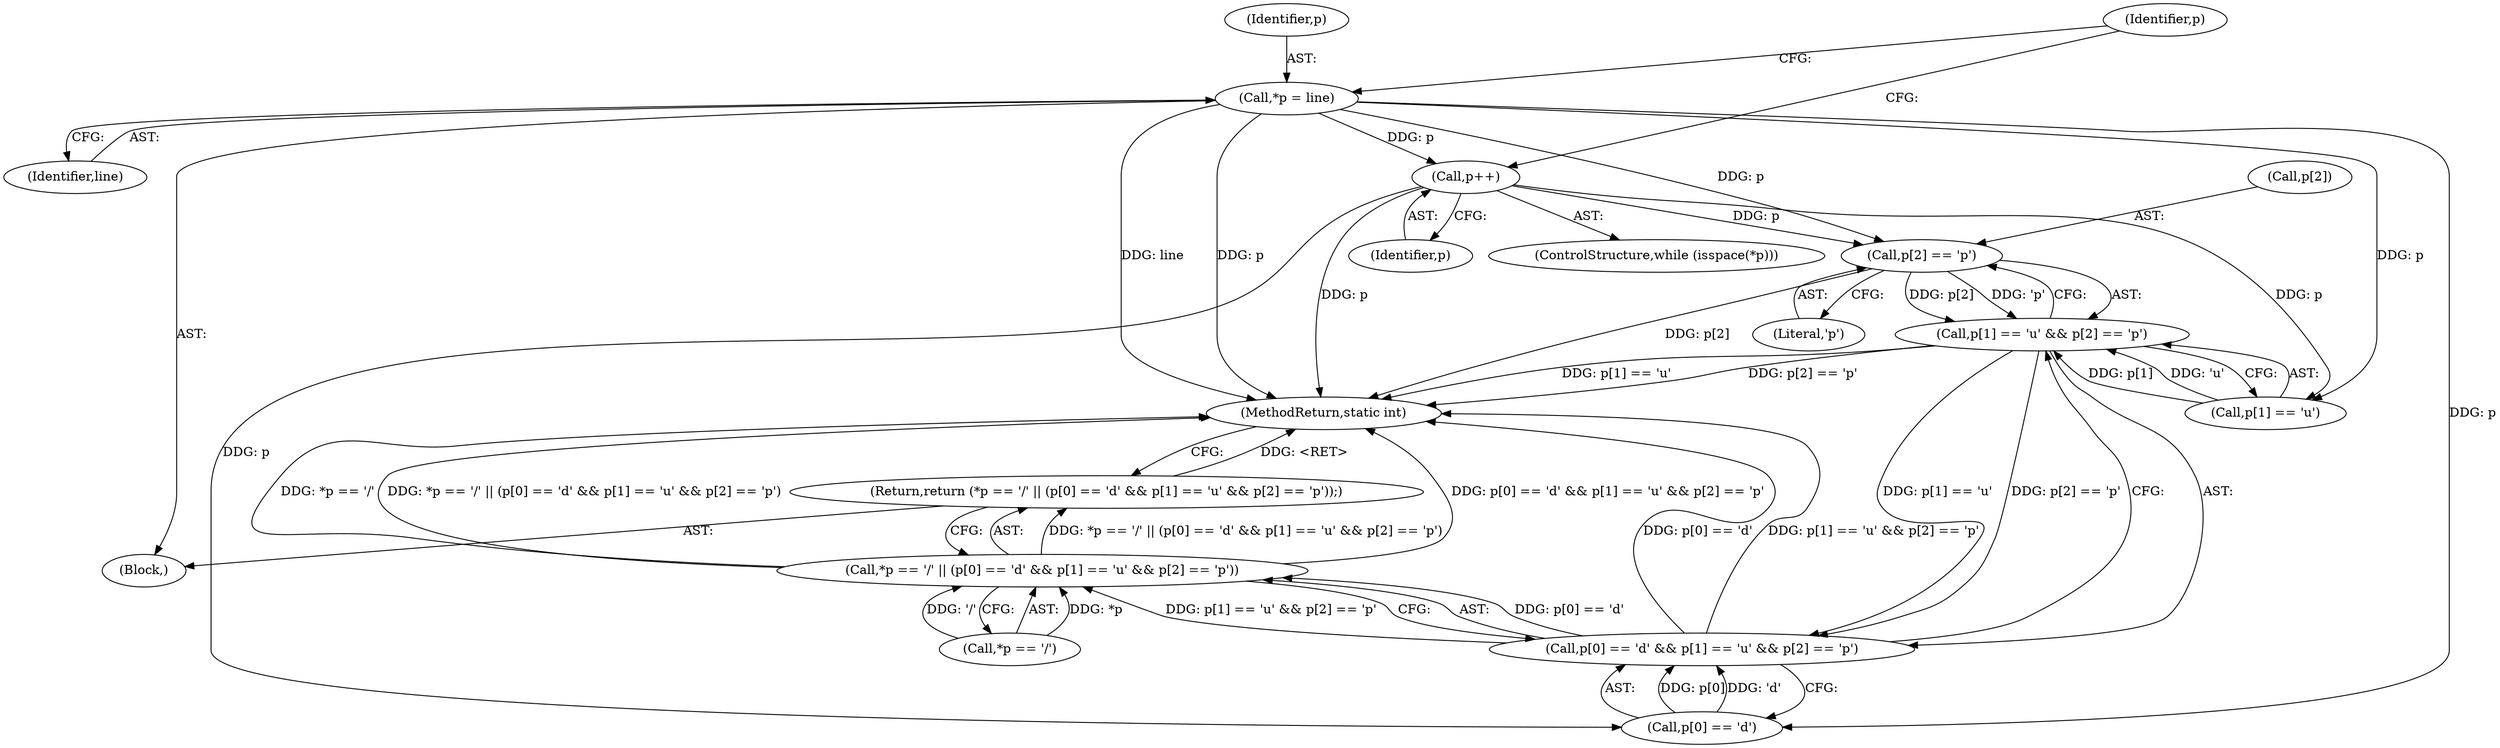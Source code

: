 digraph "0_t1utils_6b9d1aafcb61a3663c883663eb19ccdbfcde8d33@array" {
"1000131" [label="(Call,p[2] == 'p')"];
"1000104" [label="(Call,*p = line)"];
"1000111" [label="(Call,p++)"];
"1000125" [label="(Call,p[1] == 'u' && p[2] == 'p')"];
"1000119" [label="(Call,p[0] == 'd' && p[1] == 'u' && p[2] == 'p')"];
"1000114" [label="(Call,*p == '/' || (p[0] == 'd' && p[1] == 'u' && p[2] == 'p'))"];
"1000113" [label="(Return,return (*p == '/' || (p[0] == 'd' && p[1] == 'u' && p[2] == 'p'));)"];
"1000104" [label="(Call,*p = line)"];
"1000102" [label="(Block,)"];
"1000106" [label="(Identifier,line)"];
"1000126" [label="(Call,p[1] == 'u')"];
"1000105" [label="(Identifier,p)"];
"1000110" [label="(Identifier,p)"];
"1000131" [label="(Call,p[2] == 'p')"];
"1000111" [label="(Call,p++)"];
"1000132" [label="(Call,p[2])"];
"1000125" [label="(Call,p[1] == 'u' && p[2] == 'p')"];
"1000135" [label="(Literal,'p')"];
"1000120" [label="(Call,p[0] == 'd')"];
"1000112" [label="(Identifier,p)"];
"1000136" [label="(MethodReturn,static int)"];
"1000119" [label="(Call,p[0] == 'd' && p[1] == 'u' && p[2] == 'p')"];
"1000113" [label="(Return,return (*p == '/' || (p[0] == 'd' && p[1] == 'u' && p[2] == 'p'));)"];
"1000114" [label="(Call,*p == '/' || (p[0] == 'd' && p[1] == 'u' && p[2] == 'p'))"];
"1000107" [label="(ControlStructure,while (isspace(*p)))"];
"1000115" [label="(Call,*p == '/')"];
"1000131" -> "1000125"  [label="AST: "];
"1000131" -> "1000135"  [label="CFG: "];
"1000132" -> "1000131"  [label="AST: "];
"1000135" -> "1000131"  [label="AST: "];
"1000125" -> "1000131"  [label="CFG: "];
"1000131" -> "1000136"  [label="DDG: p[2]"];
"1000131" -> "1000125"  [label="DDG: p[2]"];
"1000131" -> "1000125"  [label="DDG: 'p'"];
"1000104" -> "1000131"  [label="DDG: p"];
"1000111" -> "1000131"  [label="DDG: p"];
"1000104" -> "1000102"  [label="AST: "];
"1000104" -> "1000106"  [label="CFG: "];
"1000105" -> "1000104"  [label="AST: "];
"1000106" -> "1000104"  [label="AST: "];
"1000110" -> "1000104"  [label="CFG: "];
"1000104" -> "1000136"  [label="DDG: p"];
"1000104" -> "1000136"  [label="DDG: line"];
"1000104" -> "1000111"  [label="DDG: p"];
"1000104" -> "1000120"  [label="DDG: p"];
"1000104" -> "1000126"  [label="DDG: p"];
"1000111" -> "1000107"  [label="AST: "];
"1000111" -> "1000112"  [label="CFG: "];
"1000112" -> "1000111"  [label="AST: "];
"1000110" -> "1000111"  [label="CFG: "];
"1000111" -> "1000136"  [label="DDG: p"];
"1000111" -> "1000120"  [label="DDG: p"];
"1000111" -> "1000126"  [label="DDG: p"];
"1000125" -> "1000119"  [label="AST: "];
"1000125" -> "1000126"  [label="CFG: "];
"1000126" -> "1000125"  [label="AST: "];
"1000119" -> "1000125"  [label="CFG: "];
"1000125" -> "1000136"  [label="DDG: p[1] == 'u'"];
"1000125" -> "1000136"  [label="DDG: p[2] == 'p'"];
"1000125" -> "1000119"  [label="DDG: p[1] == 'u'"];
"1000125" -> "1000119"  [label="DDG: p[2] == 'p'"];
"1000126" -> "1000125"  [label="DDG: p[1]"];
"1000126" -> "1000125"  [label="DDG: 'u'"];
"1000119" -> "1000114"  [label="AST: "];
"1000119" -> "1000120"  [label="CFG: "];
"1000120" -> "1000119"  [label="AST: "];
"1000114" -> "1000119"  [label="CFG: "];
"1000119" -> "1000136"  [label="DDG: p[1] == 'u' && p[2] == 'p'"];
"1000119" -> "1000136"  [label="DDG: p[0] == 'd'"];
"1000119" -> "1000114"  [label="DDG: p[0] == 'd'"];
"1000119" -> "1000114"  [label="DDG: p[1] == 'u' && p[2] == 'p'"];
"1000120" -> "1000119"  [label="DDG: p[0]"];
"1000120" -> "1000119"  [label="DDG: 'd'"];
"1000114" -> "1000113"  [label="AST: "];
"1000114" -> "1000115"  [label="CFG: "];
"1000115" -> "1000114"  [label="AST: "];
"1000113" -> "1000114"  [label="CFG: "];
"1000114" -> "1000136"  [label="DDG: *p == '/' || (p[0] == 'd' && p[1] == 'u' && p[2] == 'p')"];
"1000114" -> "1000136"  [label="DDG: p[0] == 'd' && p[1] == 'u' && p[2] == 'p'"];
"1000114" -> "1000136"  [label="DDG: *p == '/'"];
"1000114" -> "1000113"  [label="DDG: *p == '/' || (p[0] == 'd' && p[1] == 'u' && p[2] == 'p')"];
"1000115" -> "1000114"  [label="DDG: *p"];
"1000115" -> "1000114"  [label="DDG: '/'"];
"1000113" -> "1000102"  [label="AST: "];
"1000136" -> "1000113"  [label="CFG: "];
"1000113" -> "1000136"  [label="DDG: <RET>"];
}
